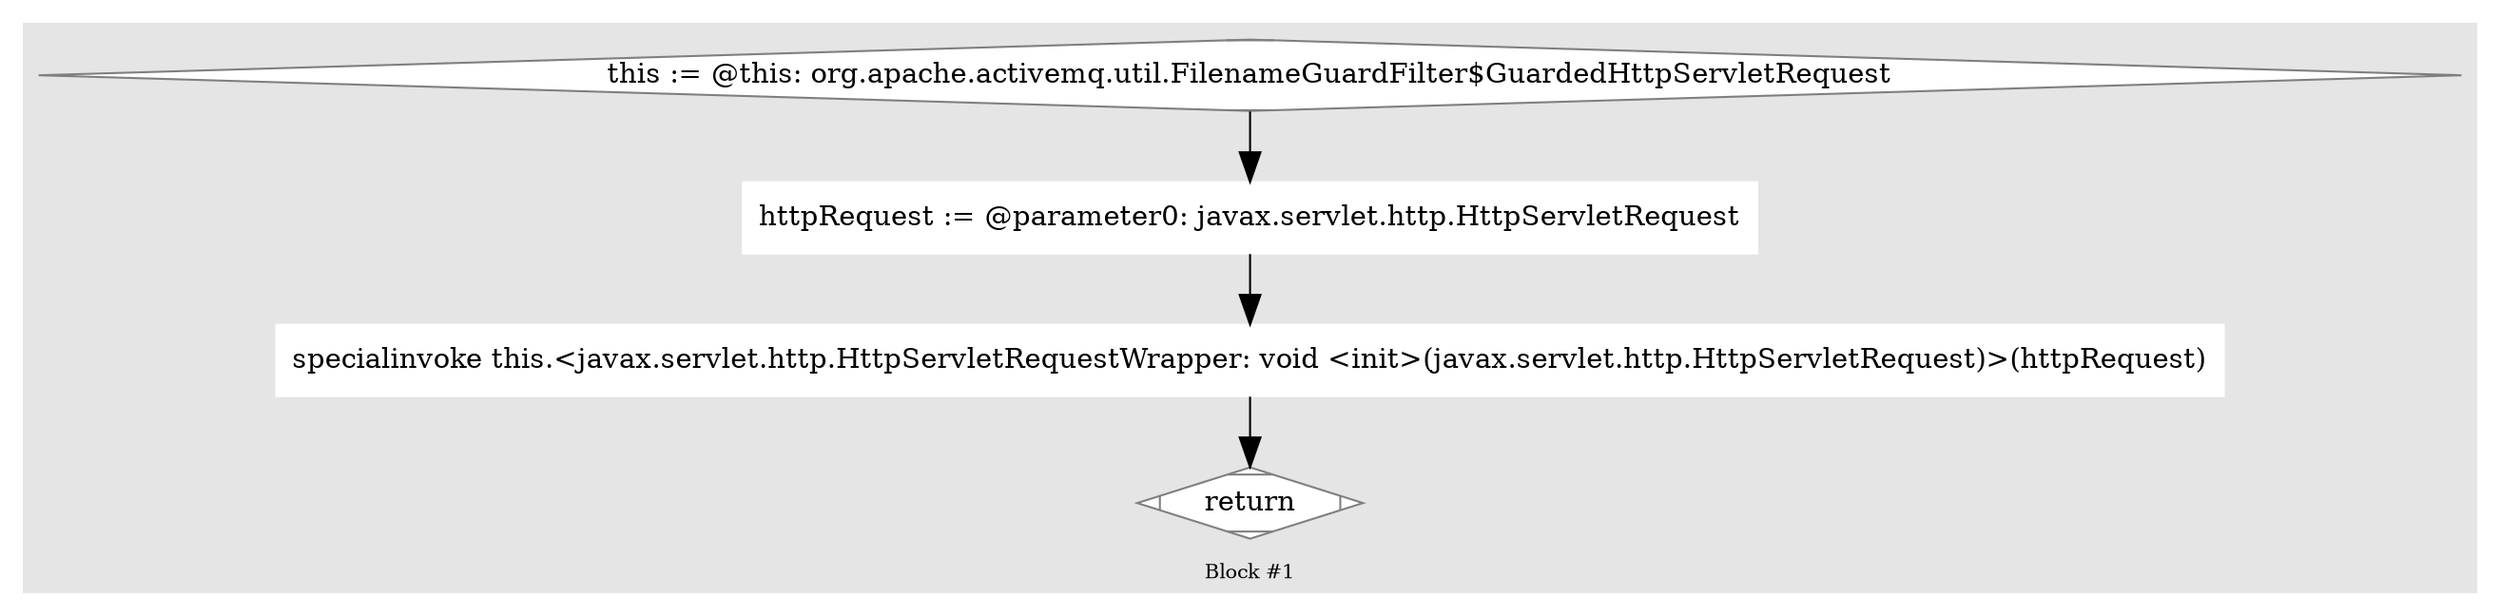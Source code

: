 digraph G {
	compound=true
	labelloc=b
	style=filled
	color=gray90
	node [shape=box,style=filled,color=white]
	edge [fontsize=10,arrowsize=1.5,fontcolor=grey40]
	fontsize=10

//  lines [59: 60] 
	subgraph cluster_1026055550 { 
		label = "Block #1"
		807752428[label="this := @this: org.apache.activemq.util.FilenameGuardFilter$GuardedHttpServletRequest",shape=Mdiamond,color=grey50,fillcolor=white]
		1073763441[label="httpRequest := @parameter0: javax.servlet.http.HttpServletRequest"]
		752316209[label="specialinvoke this.&lt;javax.servlet.http.HttpServletRequestWrapper: void &lt;init&gt;(javax.servlet.http.HttpServletRequest)&gt;(httpRequest)"]
		1229161065[label="return",shape=Mdiamond,color=grey50,fillcolor=white]

		807752428 -> 1073763441 -> 752316209 -> 1229161065
	}

}